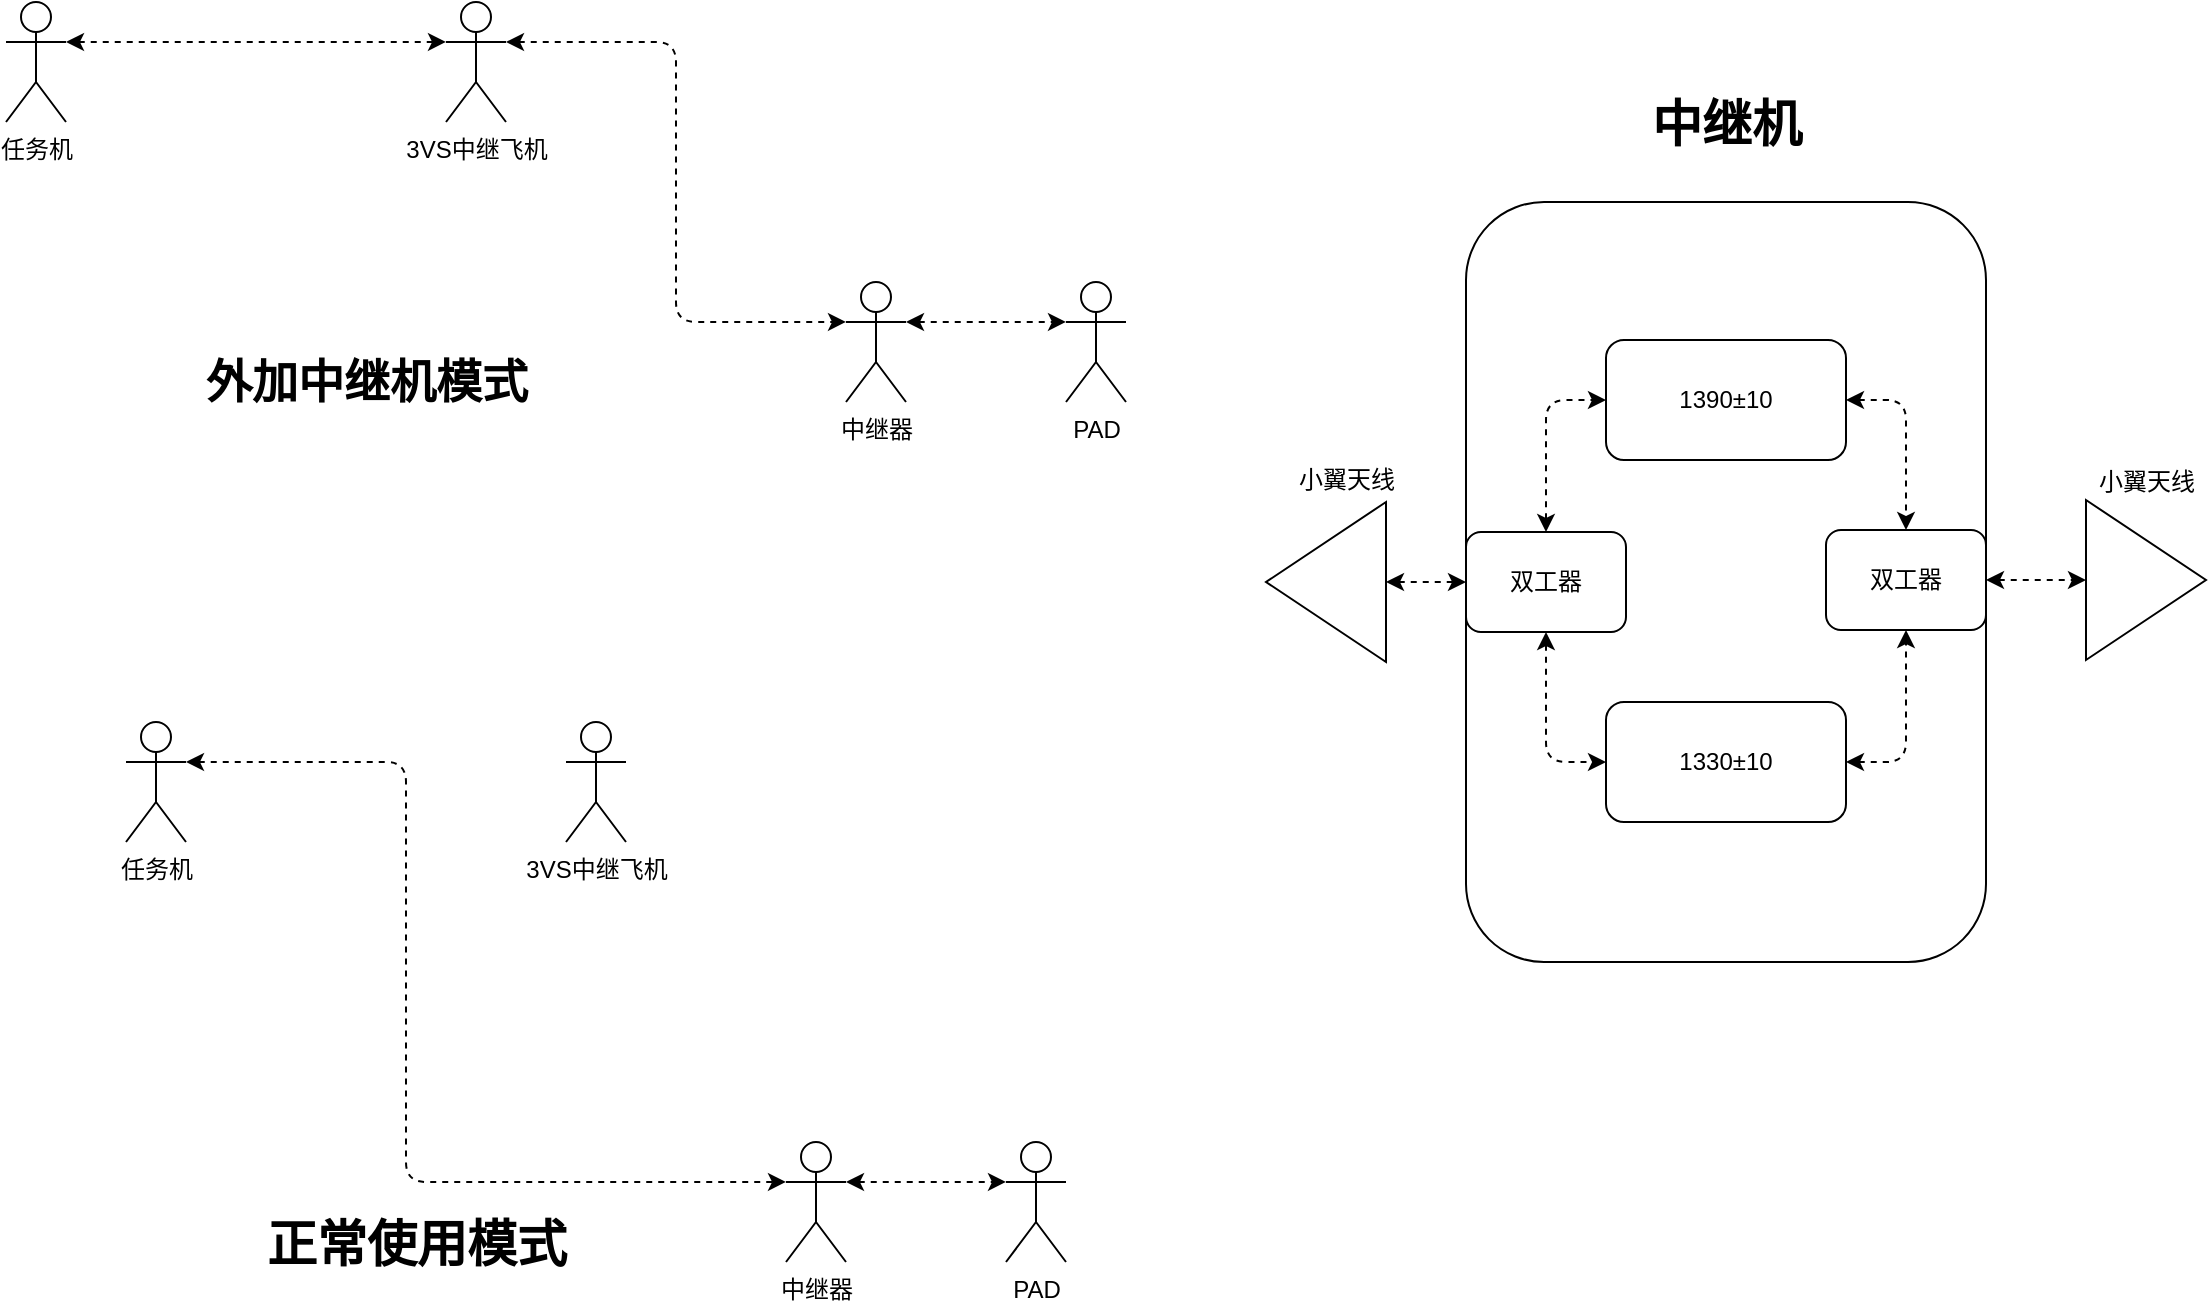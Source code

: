 <mxfile version="13.5.9" type="github">
  <diagram id="ZhMZBGnlJeuAKNid6ibN" name="Page-1">
    <mxGraphModel dx="1408" dy="748" grid="1" gridSize="10" guides="1" tooltips="1" connect="1" arrows="1" fold="1" page="1" pageScale="1" pageWidth="1169" pageHeight="827" math="0" shadow="0">
      <root>
        <mxCell id="0" />
        <mxCell id="1" parent="0" />
        <mxCell id="bJ6HDdSnA9Dkp22Fbirf-7" style="edgeStyle=orthogonalEdgeStyle;rounded=0;orthogonalLoop=1;jettySize=auto;html=1;exitX=1;exitY=0.333;exitDx=0;exitDy=0;exitPerimeter=0;entryX=0;entryY=0.333;entryDx=0;entryDy=0;entryPerimeter=0;dashed=1;startArrow=classic;startFill=1;" edge="1" parent="1" source="bJ6HDdSnA9Dkp22Fbirf-2" target="bJ6HDdSnA9Dkp22Fbirf-6">
          <mxGeometry relative="1" as="geometry" />
        </mxCell>
        <mxCell id="bJ6HDdSnA9Dkp22Fbirf-2" value="任务机" style="shape=umlActor;verticalLabelPosition=bottom;verticalAlign=top;html=1;outlineConnect=0;" vertex="1" parent="1">
          <mxGeometry x="80" y="150" width="30" height="60" as="geometry" />
        </mxCell>
        <mxCell id="bJ6HDdSnA9Dkp22Fbirf-9" style="edgeStyle=orthogonalEdgeStyle;rounded=1;orthogonalLoop=1;jettySize=auto;html=1;exitX=1;exitY=0.333;exitDx=0;exitDy=0;exitPerimeter=0;entryX=0;entryY=0.333;entryDx=0;entryDy=0;entryPerimeter=0;dashed=1;startArrow=classic;startFill=1;" edge="1" parent="1" source="bJ6HDdSnA9Dkp22Fbirf-3" target="bJ6HDdSnA9Dkp22Fbirf-4">
          <mxGeometry relative="1" as="geometry" />
        </mxCell>
        <mxCell id="bJ6HDdSnA9Dkp22Fbirf-3" value="中继器" style="shape=umlActor;verticalLabelPosition=bottom;verticalAlign=top;html=1;outlineConnect=0;" vertex="1" parent="1">
          <mxGeometry x="500" y="290" width="30" height="60" as="geometry" />
        </mxCell>
        <mxCell id="bJ6HDdSnA9Dkp22Fbirf-4" value="PAD" style="shape=umlActor;verticalLabelPosition=bottom;verticalAlign=top;html=1;outlineConnect=0;" vertex="1" parent="1">
          <mxGeometry x="610" y="290" width="30" height="60" as="geometry" />
        </mxCell>
        <mxCell id="bJ6HDdSnA9Dkp22Fbirf-8" style="edgeStyle=orthogonalEdgeStyle;rounded=1;orthogonalLoop=1;jettySize=auto;html=1;exitX=1;exitY=0.333;exitDx=0;exitDy=0;exitPerimeter=0;entryX=0;entryY=0.333;entryDx=0;entryDy=0;entryPerimeter=0;dashed=1;startArrow=classic;startFill=1;" edge="1" parent="1" source="bJ6HDdSnA9Dkp22Fbirf-6" target="bJ6HDdSnA9Dkp22Fbirf-3">
          <mxGeometry relative="1" as="geometry" />
        </mxCell>
        <mxCell id="bJ6HDdSnA9Dkp22Fbirf-6" value="3VS中继飞机" style="shape=umlActor;verticalLabelPosition=bottom;verticalAlign=top;html=1;outlineConnect=0;" vertex="1" parent="1">
          <mxGeometry x="300" y="150" width="30" height="60" as="geometry" />
        </mxCell>
        <mxCell id="bJ6HDdSnA9Dkp22Fbirf-17" style="edgeStyle=orthogonalEdgeStyle;rounded=1;orthogonalLoop=1;jettySize=auto;html=1;exitX=1;exitY=0.333;exitDx=0;exitDy=0;exitPerimeter=0;entryX=0;entryY=0.333;entryDx=0;entryDy=0;entryPerimeter=0;dashed=1;startArrow=classic;startFill=1;" edge="1" parent="1" source="bJ6HDdSnA9Dkp22Fbirf-11" target="bJ6HDdSnA9Dkp22Fbirf-13">
          <mxGeometry relative="1" as="geometry">
            <Array as="points">
              <mxPoint x="280" y="530" />
              <mxPoint x="280" y="740" />
            </Array>
          </mxGeometry>
        </mxCell>
        <mxCell id="bJ6HDdSnA9Dkp22Fbirf-11" value="任务机" style="shape=umlActor;verticalLabelPosition=bottom;verticalAlign=top;html=1;outlineConnect=0;" vertex="1" parent="1">
          <mxGeometry x="140" y="510" width="30" height="60" as="geometry" />
        </mxCell>
        <mxCell id="bJ6HDdSnA9Dkp22Fbirf-12" style="edgeStyle=orthogonalEdgeStyle;rounded=1;orthogonalLoop=1;jettySize=auto;html=1;exitX=1;exitY=0.333;exitDx=0;exitDy=0;exitPerimeter=0;entryX=0;entryY=0.333;entryDx=0;entryDy=0;entryPerimeter=0;dashed=1;startArrow=classic;startFill=1;" edge="1" parent="1" source="bJ6HDdSnA9Dkp22Fbirf-13" target="bJ6HDdSnA9Dkp22Fbirf-14">
          <mxGeometry relative="1" as="geometry" />
        </mxCell>
        <mxCell id="bJ6HDdSnA9Dkp22Fbirf-13" value="中继器" style="shape=umlActor;verticalLabelPosition=bottom;verticalAlign=top;html=1;outlineConnect=0;" vertex="1" parent="1">
          <mxGeometry x="470" y="720" width="30" height="60" as="geometry" />
        </mxCell>
        <mxCell id="bJ6HDdSnA9Dkp22Fbirf-14" value="PAD" style="shape=umlActor;verticalLabelPosition=bottom;verticalAlign=top;html=1;outlineConnect=0;" vertex="1" parent="1">
          <mxGeometry x="580" y="720" width="30" height="60" as="geometry" />
        </mxCell>
        <mxCell id="bJ6HDdSnA9Dkp22Fbirf-16" value="3VS中继飞机" style="shape=umlActor;verticalLabelPosition=bottom;verticalAlign=top;html=1;outlineConnect=0;" vertex="1" parent="1">
          <mxGeometry x="360" y="510" width="30" height="60" as="geometry" />
        </mxCell>
        <mxCell id="bJ6HDdSnA9Dkp22Fbirf-18" value="正常使用模式" style="text;html=1;align=center;verticalAlign=middle;resizable=0;points=[];autosize=1;fontStyle=1;fontSize=25;" vertex="1" parent="1">
          <mxGeometry x="200" y="750" width="170" height="40" as="geometry" />
        </mxCell>
        <mxCell id="bJ6HDdSnA9Dkp22Fbirf-19" value="外加中继机模式" style="text;html=1;align=center;verticalAlign=middle;resizable=0;points=[];autosize=1;fontStyle=1;fontSize=23;" vertex="1" parent="1">
          <mxGeometry x="170" y="325" width="180" height="30" as="geometry" />
        </mxCell>
        <mxCell id="bJ6HDdSnA9Dkp22Fbirf-20" value="" style="rounded=1;whiteSpace=wrap;html=1;" vertex="1" parent="1">
          <mxGeometry x="810" y="250" width="260" height="380" as="geometry" />
        </mxCell>
        <mxCell id="bJ6HDdSnA9Dkp22Fbirf-37" style="edgeStyle=orthogonalEdgeStyle;rounded=1;orthogonalLoop=1;jettySize=auto;html=1;exitX=0.5;exitY=1;exitDx=0;exitDy=0;entryX=0;entryY=0.5;entryDx=0;entryDy=0;dashed=1;startArrow=classic;startFill=1;" edge="1" parent="1" source="bJ6HDdSnA9Dkp22Fbirf-21" target="bJ6HDdSnA9Dkp22Fbirf-36">
          <mxGeometry relative="1" as="geometry" />
        </mxCell>
        <mxCell id="bJ6HDdSnA9Dkp22Fbirf-38" style="edgeStyle=orthogonalEdgeStyle;rounded=1;orthogonalLoop=1;jettySize=auto;html=1;exitX=0.5;exitY=0;exitDx=0;exitDy=0;entryX=0;entryY=0.5;entryDx=0;entryDy=0;dashed=1;startArrow=classic;startFill=1;" edge="1" parent="1" source="bJ6HDdSnA9Dkp22Fbirf-21" target="bJ6HDdSnA9Dkp22Fbirf-35">
          <mxGeometry relative="1" as="geometry" />
        </mxCell>
        <mxCell id="bJ6HDdSnA9Dkp22Fbirf-21" value="双工器" style="rounded=1;whiteSpace=wrap;html=1;" vertex="1" parent="1">
          <mxGeometry x="810" y="415" width="80" height="50" as="geometry" />
        </mxCell>
        <mxCell id="bJ6HDdSnA9Dkp22Fbirf-32" style="edgeStyle=orthogonalEdgeStyle;rounded=1;orthogonalLoop=1;jettySize=auto;html=1;exitX=1;exitY=0.5;exitDx=0;exitDy=0;entryX=0;entryY=0.5;entryDx=0;entryDy=0;dashed=1;startArrow=classic;startFill=1;" edge="1" parent="1" source="bJ6HDdSnA9Dkp22Fbirf-22" target="bJ6HDdSnA9Dkp22Fbirf-28">
          <mxGeometry relative="1" as="geometry" />
        </mxCell>
        <mxCell id="bJ6HDdSnA9Dkp22Fbirf-22" value="双工器" style="rounded=1;whiteSpace=wrap;html=1;" vertex="1" parent="1">
          <mxGeometry x="990" y="414" width="80" height="50" as="geometry" />
        </mxCell>
        <mxCell id="bJ6HDdSnA9Dkp22Fbirf-28" value="" style="triangle;whiteSpace=wrap;html=1;" vertex="1" parent="1">
          <mxGeometry x="1120" y="399" width="60" height="80" as="geometry" />
        </mxCell>
        <mxCell id="bJ6HDdSnA9Dkp22Fbirf-31" style="edgeStyle=orthogonalEdgeStyle;rounded=1;orthogonalLoop=1;jettySize=auto;html=1;exitX=0;exitY=0.5;exitDx=0;exitDy=0;entryX=0;entryY=0.5;entryDx=0;entryDy=0;dashed=1;startArrow=classic;startFill=1;" edge="1" parent="1" source="bJ6HDdSnA9Dkp22Fbirf-30" target="bJ6HDdSnA9Dkp22Fbirf-21">
          <mxGeometry relative="1" as="geometry" />
        </mxCell>
        <mxCell id="bJ6HDdSnA9Dkp22Fbirf-30" value="" style="triangle;whiteSpace=wrap;html=1;rotation=-180;" vertex="1" parent="1">
          <mxGeometry x="710" y="400" width="60" height="80" as="geometry" />
        </mxCell>
        <mxCell id="bJ6HDdSnA9Dkp22Fbirf-33" value="小翼天线" style="text;html=1;align=center;verticalAlign=middle;resizable=0;points=[];autosize=1;" vertex="1" parent="1">
          <mxGeometry x="1120" y="380" width="60" height="20" as="geometry" />
        </mxCell>
        <mxCell id="bJ6HDdSnA9Dkp22Fbirf-34" value="小翼天线" style="text;html=1;align=center;verticalAlign=middle;resizable=0;points=[];autosize=1;" vertex="1" parent="1">
          <mxGeometry x="720" y="379" width="60" height="20" as="geometry" />
        </mxCell>
        <mxCell id="bJ6HDdSnA9Dkp22Fbirf-39" style="edgeStyle=orthogonalEdgeStyle;rounded=1;orthogonalLoop=1;jettySize=auto;html=1;exitX=1;exitY=0.5;exitDx=0;exitDy=0;entryX=0.5;entryY=0;entryDx=0;entryDy=0;dashed=1;startArrow=classic;startFill=1;" edge="1" parent="1" source="bJ6HDdSnA9Dkp22Fbirf-35" target="bJ6HDdSnA9Dkp22Fbirf-22">
          <mxGeometry relative="1" as="geometry" />
        </mxCell>
        <mxCell id="bJ6HDdSnA9Dkp22Fbirf-35" value="1390±10" style="rounded=1;whiteSpace=wrap;html=1;" vertex="1" parent="1">
          <mxGeometry x="880" y="319" width="120" height="60" as="geometry" />
        </mxCell>
        <mxCell id="bJ6HDdSnA9Dkp22Fbirf-40" style="edgeStyle=orthogonalEdgeStyle;rounded=1;orthogonalLoop=1;jettySize=auto;html=1;exitX=1;exitY=0.5;exitDx=0;exitDy=0;entryX=0.5;entryY=1;entryDx=0;entryDy=0;dashed=1;startArrow=classic;startFill=1;" edge="1" parent="1" source="bJ6HDdSnA9Dkp22Fbirf-36" target="bJ6HDdSnA9Dkp22Fbirf-22">
          <mxGeometry relative="1" as="geometry" />
        </mxCell>
        <mxCell id="bJ6HDdSnA9Dkp22Fbirf-36" value="1330±10" style="rounded=1;whiteSpace=wrap;html=1;" vertex="1" parent="1">
          <mxGeometry x="880" y="500" width="120" height="60" as="geometry" />
        </mxCell>
        <mxCell id="bJ6HDdSnA9Dkp22Fbirf-41" value="中继机" style="text;html=1;align=center;verticalAlign=middle;resizable=0;points=[];autosize=1;fontSize=25;fontStyle=1" vertex="1" parent="1">
          <mxGeometry x="895" y="190" width="90" height="40" as="geometry" />
        </mxCell>
      </root>
    </mxGraphModel>
  </diagram>
</mxfile>
